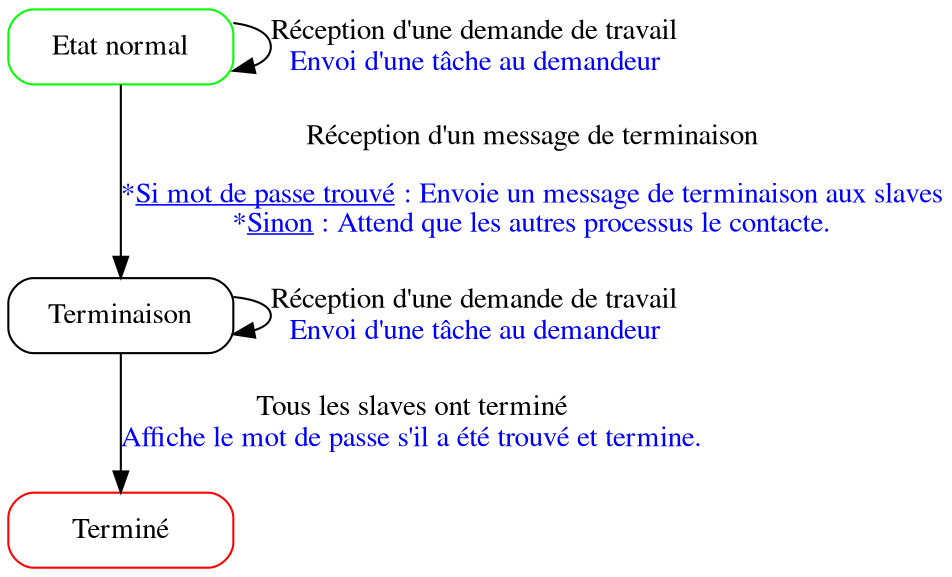 digraph coherence {

graph [fontname = "times"];
node [fontname = "times"];
edge [fontname = "times"];

    node
        [shape=Mrecord width=1.5];

    subgraph process_automaton {

        label="Process";

        //
        // States (Nodes)
        //

        "Process::Normal"
            [root="true" color="green" label="{Etat normal}"];

        "Process::Terminaison"
            [label="{Terminaison}"];

        "Process::Terminé"
            [color="red" label="{Terminé}"];

        //
        // Transitions (Edges)
        //

        "Process::Normal" -> "Process::Normal"
            [label=<Réception d'une demande de travail<BR/><FONT color="blue">Envoi d'une tâche au demandeur</FONT>>];

        "Process::Normal" -> "Process::Terminaison"
            [label=<Réception d'un message de terminaison<BR/><FONT color="blue"><BR/>*<u>Si mot de passe trouvé</u> : Envoie un message de terminaison aux slaves<BR/>*<u>Sinon</u> : Attend que les autres processus le contacte.</FONT>>];

        "Process::Terminaison" -> "Process::Terminaison"
            [label=<Réception d'une demande de travail<BR/><FONT color="blue">Envoi d'une tâche au demandeur</FONT>>];

        "Process::Terminaison" -> "Process::Terminé"
            [label=<Tous les slaves ont terminé<BR/><FONT color="blue">Affiche le mot de passe s'il a été trouvé et termine.</FONT>>];    
    }

}
